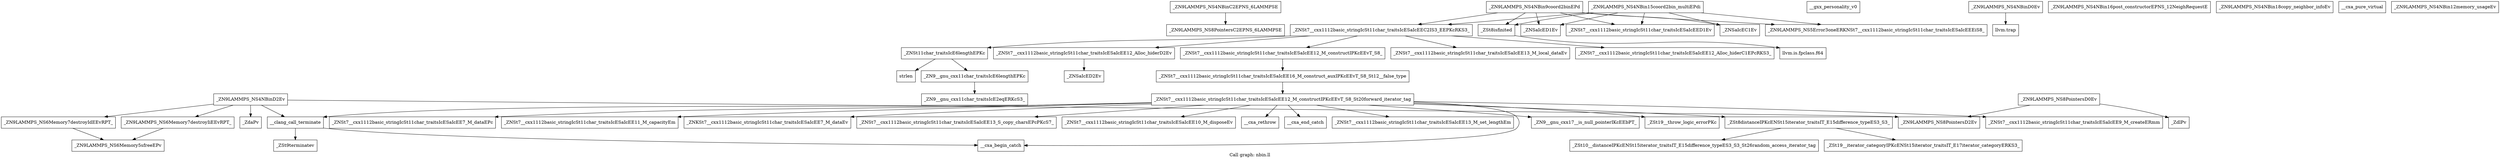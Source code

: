 digraph "Call graph: nbin.ll" {
	label="Call graph: nbin.ll";

	Node0x55d7cd2caf30 [shape=record,label="{_ZN9LAMMPS_NS4NBinC2EPNS_6LAMMPSE}"];
	Node0x55d7cd2caf30 -> Node0x55d7cd267d50;
	Node0x55d7cd267d50 [shape=record,label="{_ZN9LAMMPS_NS8PointersC2EPNS_6LAMMPSE}"];
	Node0x55d7cd28fbd0 [shape=record,label="{_ZN9LAMMPS_NS6Memory7destroyIiEEvRPT_}"];
	Node0x55d7cd28fbd0 -> Node0x55d7cd29e3c0;
	Node0x55d7cd2695c0 [shape=record,label="{_ZN9LAMMPS_NS4NBinD2Ev}"];
	Node0x55d7cd2695c0 -> Node0x55d7cd28fbd0;
	Node0x55d7cd2695c0 -> Node0x55d7cd26f920;
	Node0x55d7cd2695c0 -> Node0x55d7cd26ed60;
	Node0x55d7cd2695c0 -> Node0x55d7cd269140;
	Node0x55d7cd2695c0 -> Node0x55d7cd2c4b70;
	Node0x55d7cd2789f0 [shape=record,label="{__gxx_personality_v0}"];
	Node0x55d7cd26f920 [shape=record,label="{__clang_call_terminate}"];
	Node0x55d7cd26f920 -> Node0x55d7cd27b590;
	Node0x55d7cd26f920 -> Node0x55d7cd27c9b0;
	Node0x55d7cd27b590 [shape=record,label="{__cxa_begin_catch}"];
	Node0x55d7cd27c9b0 [shape=record,label="{_ZSt9terminatev}"];
	Node0x55d7cd2c4b70 [shape=record,label="{_ZN9LAMMPS_NS6Memory7destroyIdEEvRPT_}"];
	Node0x55d7cd2c4b70 -> Node0x55d7cd29e3c0;
	Node0x55d7cd269140 [shape=record,label="{_ZdaPv}"];
	Node0x55d7cd27e430 [shape=record,label="{_ZN9LAMMPS_NS4NBinD0Ev}"];
	Node0x55d7cd27e430 -> Node0x55d7cd27ed90;
	Node0x55d7cd27ed90 [shape=record,label="{llvm.trap}"];
	Node0x55d7cd280780 [shape=record,label="{_ZN9LAMMPS_NS4NBin16post_constructorEPNS_12NeighRequestE}"];
	Node0x55d7cd2810e0 [shape=record,label="{_ZN9LAMMPS_NS4NBin18copy_neighbor_infoEv}"];
	Node0x55d7cd281a40 [shape=record,label="{_ZN9LAMMPS_NS4NBin9coord2binEPd}"];
	Node0x55d7cd281a40 -> Node0x55d7cd283ae0;
	Node0x55d7cd281a40 -> Node0x55d7cd28e7d0;
	Node0x55d7cd281a40 -> Node0x55d7cd287f60;
	Node0x55d7cd281a40 -> Node0x55d7cd284360;
	Node0x55d7cd281a40 -> Node0x55d7cd286a80;
	Node0x55d7cd281a40 -> Node0x55d7cd287140;
	Node0x55d7cd283ae0 [shape=record,label="{_ZSt8isfinited}"];
	Node0x55d7cd283ae0 -> Node0x55d7cd28f0f0;
	Node0x55d7cd287140 [shape=record,label="{_ZN9LAMMPS_NS5Error3oneERKNSt7__cxx1112basic_stringIcSt11char_traitsIcESaIcEEEiS8_}"];
	Node0x55d7cd284360 [shape=record,label="{_ZNSaIcEC1Ev}"];
	Node0x55d7cd28f0f0 [shape=record,label="{llvm.is.fpclass.f64}"];
	Node0x55d7cd29e3c0 [shape=record,label="{_ZN9LAMMPS_NS6Memory5sfreeEPv}"];
	Node0x55d7cd290e30 [shape=record,label="{_ZNSt7__cxx1112basic_stringIcSt11char_traitsIcESaIcEE13_M_local_dataEv}"];
	Node0x55d7cd298420 [shape=record,label="{_ZNSt7__cxx1112basic_stringIcSt11char_traitsIcESaIcEE12_Alloc_hiderC1EPcRKS3_}"];
	Node0x55d7cd2a3240 [shape=record,label="{_ZNSt7__cxx1112basic_stringIcSt11char_traitsIcESaIcEE12_M_constructIPKcEEvT_S8_}"];
	Node0x55d7cd2a3240 -> Node0x55d7cd2b12e0;
	Node0x55d7cd299bf0 [shape=record,label="{_ZNSt11char_traitsIcE6lengthEPKc}"];
	Node0x55d7cd299bf0 -> Node0x55d7cd2c2070;
	Node0x55d7cd299bf0 -> Node0x55d7cd2c35f0;
	Node0x55d7cd29aa00 [shape=record,label="{_ZNSt7__cxx1112basic_stringIcSt11char_traitsIcESaIcEE12_Alloc_hiderD2Ev}"];
	Node0x55d7cd29aa00 -> Node0x55d7cd2c44e0;
	Node0x55d7cd2b12e0 [shape=record,label="{_ZNSt7__cxx1112basic_stringIcSt11char_traitsIcESaIcEE16_M_construct_auxIPKcEEvT_S8_St12__false_type}"];
	Node0x55d7cd2b12e0 -> Node0x55d7cd2c1f60;
	Node0x55d7cd2c1f60 [shape=record,label="{_ZNSt7__cxx1112basic_stringIcSt11char_traitsIcESaIcEE12_M_constructIPKcEEvT_S8_St20forward_iterator_tag}"];
	Node0x55d7cd2c1f60 -> Node0x55d7cd2c28a0;
	Node0x55d7cd2c1f60 -> Node0x55d7cd2c6cb0;
	Node0x55d7cd2c1f60 -> Node0x55d7cd266860;
	Node0x55d7cd2c1f60 -> Node0x55d7cd269220;
	Node0x55d7cd2c1f60 -> Node0x55d7cd2a70a0;
	Node0x55d7cd2c1f60 -> Node0x55d7cd2b9540;
	Node0x55d7cd2c1f60 -> Node0x55d7cd2866a0;
	Node0x55d7cd2c1f60 -> Node0x55d7cd287960;
	Node0x55d7cd2c1f60 -> Node0x55d7cd27b590;
	Node0x55d7cd2c1f60 -> Node0x55d7cd2d7950;
	Node0x55d7cd2c1f60 -> Node0x55d7cd2d79d0;
	Node0x55d7cd2c1f60 -> Node0x55d7cd2d7a50;
	Node0x55d7cd2c1f60 -> Node0x55d7cd2d7ad0;
	Node0x55d7cd2c1f60 -> Node0x55d7cd26f920;
	Node0x55d7cd286a80 [shape=record,label="{_ZNSt7__cxx1112basic_stringIcSt11char_traitsIcESaIcEEC2IS3_EEPKcRKS3_}"];
	Node0x55d7cd286a80 -> Node0x55d7cd290e30;
	Node0x55d7cd286a80 -> Node0x55d7cd298420;
	Node0x55d7cd286a80 -> Node0x55d7cd299bf0;
	Node0x55d7cd286a80 -> Node0x55d7cd2a3240;
	Node0x55d7cd286a80 -> Node0x55d7cd29aa00;
	Node0x55d7cd287f60 [shape=record,label="{_ZNSt7__cxx1112basic_stringIcSt11char_traitsIcESaIcEED1Ev}"];
	Node0x55d7cd28e7d0 [shape=record,label="{_ZNSaIcED1Ev}"];
	Node0x55d7cd2a2690 [shape=record,label="{_ZN9LAMMPS_NS4NBin15coord2bin_multiEPdi}"];
	Node0x55d7cd2a2690 -> Node0x55d7cd283ae0;
	Node0x55d7cd2a2690 -> Node0x55d7cd28e7d0;
	Node0x55d7cd2a2690 -> Node0x55d7cd287f60;
	Node0x55d7cd2a2690 -> Node0x55d7cd284360;
	Node0x55d7cd2a2690 -> Node0x55d7cd286a80;
	Node0x55d7cd2a2690 -> Node0x55d7cd287140;
	Node0x55d7cd2a3330 [shape=record,label="{__cxa_pure_virtual}"];
	Node0x55d7cd2a38e0 [shape=record,label="{_ZN9LAMMPS_NS4NBin12memory_usageEv}"];
	Node0x55d7cd26ed60 [shape=record,label="{_ZN9LAMMPS_NS8PointersD2Ev}"];
	Node0x55d7cd2991a0 [shape=record,label="{_ZN9LAMMPS_NS8PointersD0Ev}"];
	Node0x55d7cd2991a0 -> Node0x55d7cd26ed60;
	Node0x55d7cd2991a0 -> Node0x55d7cd2a5790;
	Node0x55d7cd2a5790 [shape=record,label="{_ZdlPv}"];
	Node0x55d7cd2c28a0 [shape=record,label="{_ZN9__gnu_cxx17__is_null_pointerIKcEEbPT_}"];
	Node0x55d7cd2c6cb0 [shape=record,label="{_ZSt19__throw_logic_errorPKc}"];
	Node0x55d7cd266860 [shape=record,label="{_ZSt8distanceIPKcENSt15iterator_traitsIT_E15difference_typeES3_S3_}"];
	Node0x55d7cd266860 -> Node0x55d7cd2d7b50;
	Node0x55d7cd266860 -> Node0x55d7cd2c6440;
	Node0x55d7cd2a70a0 [shape=record,label="{_ZNSt7__cxx1112basic_stringIcSt11char_traitsIcESaIcEE7_M_dataEPc}"];
	Node0x55d7cd269220 [shape=record,label="{_ZNSt7__cxx1112basic_stringIcSt11char_traitsIcESaIcEE9_M_createERmm}"];
	Node0x55d7cd2b9540 [shape=record,label="{_ZNSt7__cxx1112basic_stringIcSt11char_traitsIcESaIcEE11_M_capacityEm}"];
	Node0x55d7cd287960 [shape=record,label="{_ZNSt7__cxx1112basic_stringIcSt11char_traitsIcESaIcEE13_S_copy_charsEPcPKcS7_}"];
	Node0x55d7cd2866a0 [shape=record,label="{_ZNKSt7__cxx1112basic_stringIcSt11char_traitsIcESaIcEE7_M_dataEv}"];
	Node0x55d7cd2d7950 [shape=record,label="{_ZNSt7__cxx1112basic_stringIcSt11char_traitsIcESaIcEE10_M_disposeEv}"];
	Node0x55d7cd2d79d0 [shape=record,label="{__cxa_rethrow}"];
	Node0x55d7cd2d7a50 [shape=record,label="{__cxa_end_catch}"];
	Node0x55d7cd2d7ad0 [shape=record,label="{_ZNSt7__cxx1112basic_stringIcSt11char_traitsIcESaIcEE13_M_set_lengthEm}"];
	Node0x55d7cd2c6440 [shape=record,label="{_ZSt10__distanceIPKcENSt15iterator_traitsIT_E15difference_typeES3_S3_St26random_access_iterator_tag}"];
	Node0x55d7cd2d7b50 [shape=record,label="{_ZSt19__iterator_categoryIPKcENSt15iterator_traitsIT_E17iterator_categoryERKS3_}"];
	Node0x55d7cd2c2070 [shape=record,label="{_ZN9__gnu_cxx11char_traitsIcE6lengthEPKc}"];
	Node0x55d7cd2c2070 -> Node0x55d7cd2b1890;
	Node0x55d7cd2c35f0 [shape=record,label="{strlen}"];
	Node0x55d7cd2b1890 [shape=record,label="{_ZN9__gnu_cxx11char_traitsIcE2eqERKcS3_}"];
	Node0x55d7cd2c44e0 [shape=record,label="{_ZNSaIcED2Ev}"];
}
